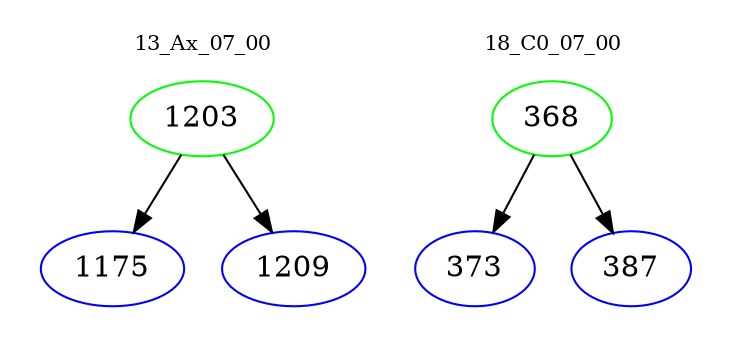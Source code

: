 digraph{
subgraph cluster_0 {
color = white
label = "13_Ax_07_00";
fontsize=10;
T0_1203 [label="1203", color="green"]
T0_1203 -> T0_1175 [color="black"]
T0_1175 [label="1175", color="blue"]
T0_1203 -> T0_1209 [color="black"]
T0_1209 [label="1209", color="blue"]
}
subgraph cluster_1 {
color = white
label = "18_C0_07_00";
fontsize=10;
T1_368 [label="368", color="green"]
T1_368 -> T1_373 [color="black"]
T1_373 [label="373", color="blue"]
T1_368 -> T1_387 [color="black"]
T1_387 [label="387", color="blue"]
}
}
